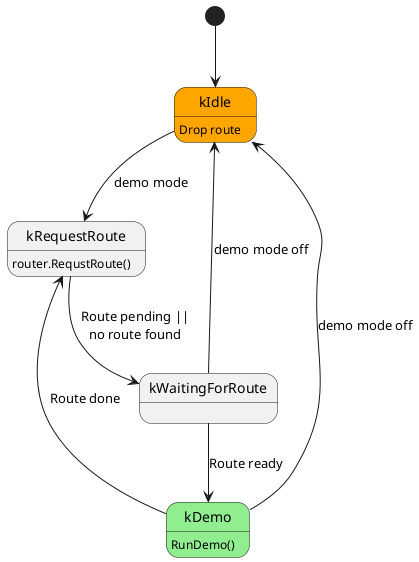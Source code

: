 @startuml

state kIdle #Orange : Drop route
state kRequestRoute : router.RequstRoute()
state kWaitingForRoute
state kDemo #LightGreen : RunDemo()

[*] --> kIdle

kIdle --> kRequestRoute : demo mode

kRequestRoute --> kWaitingForRoute : Route pending ||\nno route found

kWaitingForRoute --> kDemo : Route ready
kWaitingForRoute --> kIdle : demo mode off

kDemo --> kRequestRoute : Route done
kDemo --> kIdle : demo mode off

@enduml
